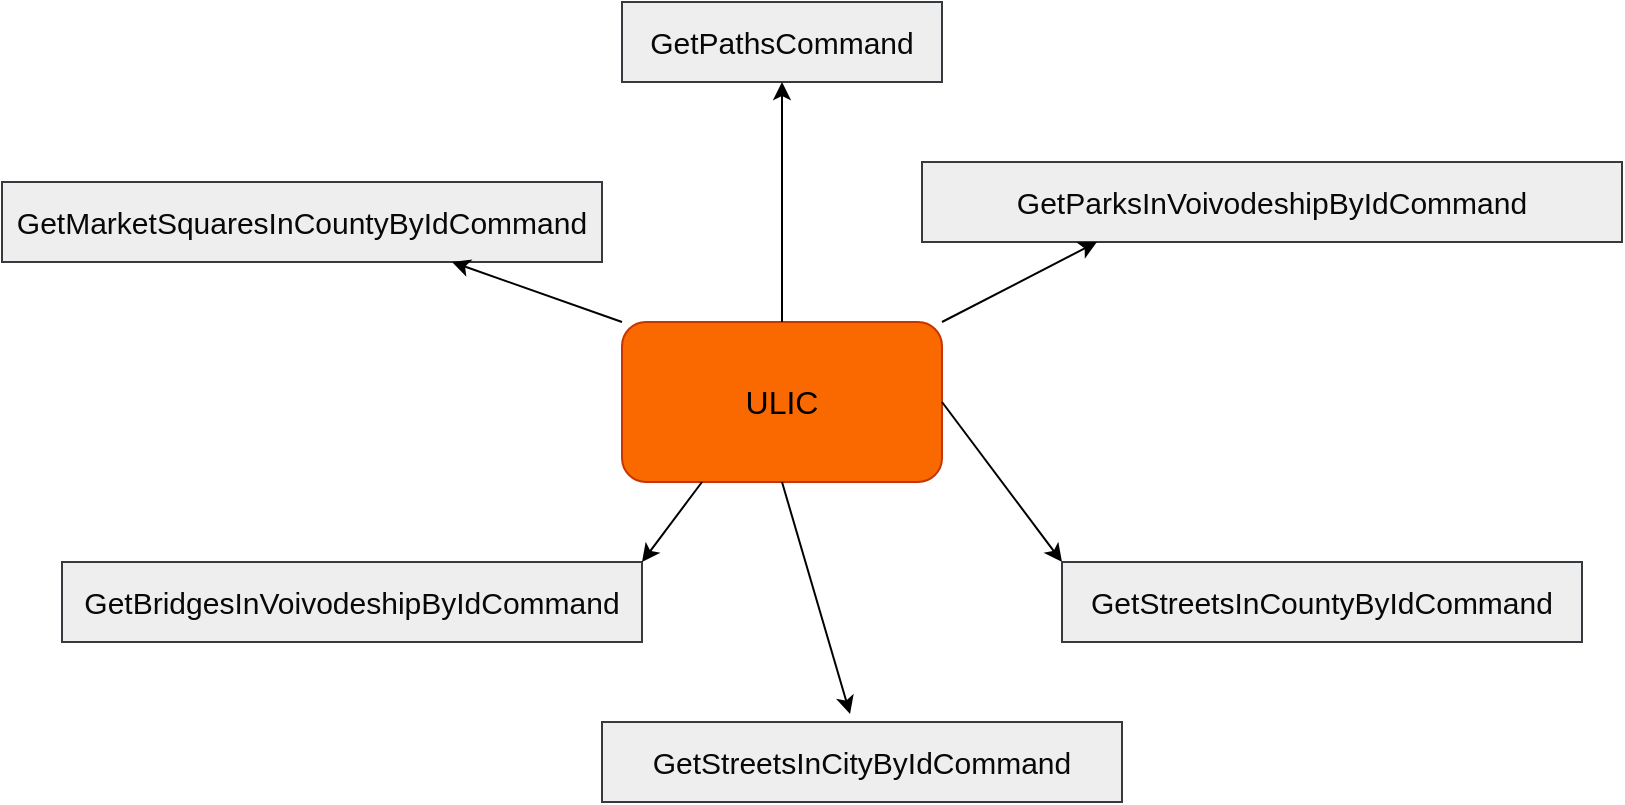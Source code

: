 <mxfile>
    <diagram id="6Jn8YRYJU19RoWJHTPrF" name="Page-1">
        <mxGraphModel dx="1103" dy="790" grid="1" gridSize="10" guides="1" tooltips="1" connect="1" arrows="1" fold="1" page="1" pageScale="1" pageWidth="850" pageHeight="1100" math="0" shadow="0">
            <root>
                <mxCell id="0"/>
                <mxCell id="1" parent="0"/>
                <mxCell id="3" value="&lt;span style=&quot;font-size: 16px&quot;&gt;ULIC&lt;/span&gt;" style="rounded=1;whiteSpace=wrap;html=1;fillColor=#fa6800;fontColor=#000000;strokeColor=#C73500;" vertex="1" parent="1">
                    <mxGeometry x="320" y="360" width="160" height="80" as="geometry"/>
                </mxCell>
                <mxCell id="4" value="GetPathsCommand" style="text;html=1;strokeColor=#36393d;fillColor=#eeeeee;align=center;verticalAlign=middle;whiteSpace=wrap;rounded=0;fontSize=15;fontColor=#080808;" vertex="1" parent="1">
                    <mxGeometry x="320" y="200" width="160" height="40" as="geometry"/>
                </mxCell>
                <mxCell id="7" value="GetBridgesInVoivodeshipByIdCommand" style="text;html=1;strokeColor=#36393d;fillColor=#eeeeee;align=center;verticalAlign=middle;whiteSpace=wrap;rounded=0;fontSize=15;fontColor=#080808;" vertex="1" parent="1">
                    <mxGeometry x="40" y="480" width="290" height="40" as="geometry"/>
                </mxCell>
                <mxCell id="8" value="GetStreetsInCityByIdCommand" style="text;html=1;strokeColor=#36393d;fillColor=#eeeeee;align=center;verticalAlign=middle;whiteSpace=wrap;rounded=0;fontSize=15;fontColor=#080808;" vertex="1" parent="1">
                    <mxGeometry x="310" y="560" width="260" height="40" as="geometry"/>
                </mxCell>
                <mxCell id="9" value="GetParksInVoivodeshipByIdCommand" style="text;html=1;strokeColor=#36393d;fillColor=#eeeeee;align=center;verticalAlign=middle;whiteSpace=wrap;rounded=0;fontSize=15;fontColor=#080808;" vertex="1" parent="1">
                    <mxGeometry x="470" y="280" width="350" height="40" as="geometry"/>
                </mxCell>
                <mxCell id="11" value="GetMarketSquaresInCountyByIdCommand" style="text;html=1;strokeColor=#36393d;fillColor=#eeeeee;align=center;verticalAlign=middle;whiteSpace=wrap;rounded=0;fontSize=15;fontColor=#080808;" vertex="1" parent="1">
                    <mxGeometry x="10" y="290" width="300" height="40" as="geometry"/>
                </mxCell>
                <mxCell id="12" value="" style="endArrow=classic;html=1;fontSize=16;fontColor=#080808;entryX=0.5;entryY=1;entryDx=0;entryDy=0;exitX=0.5;exitY=0;exitDx=0;exitDy=0;" edge="1" parent="1" source="3" target="4">
                    <mxGeometry width="50" height="50" relative="1" as="geometry">
                        <mxPoint x="360" y="340" as="sourcePoint"/>
                        <mxPoint x="410" y="290" as="targetPoint"/>
                    </mxGeometry>
                </mxCell>
                <mxCell id="13" value="" style="endArrow=classic;html=1;fontSize=16;fontColor=#080808;entryX=0.25;entryY=1;entryDx=0;entryDy=0;exitX=1;exitY=0;exitDx=0;exitDy=0;" edge="1" parent="1" source="3" target="9">
                    <mxGeometry width="50" height="50" relative="1" as="geometry">
                        <mxPoint x="510" y="450" as="sourcePoint"/>
                        <mxPoint x="510" y="290" as="targetPoint"/>
                    </mxGeometry>
                </mxCell>
                <mxCell id="15" value="" style="endArrow=classic;html=1;fontSize=16;fontColor=#080808;entryX=0.75;entryY=1;entryDx=0;entryDy=0;exitX=0;exitY=0;exitDx=0;exitDy=0;" edge="1" parent="1" source="3" target="11">
                    <mxGeometry width="50" height="50" relative="1" as="geometry">
                        <mxPoint x="300" y="440" as="sourcePoint"/>
                        <mxPoint x="300" y="280" as="targetPoint"/>
                    </mxGeometry>
                </mxCell>
                <mxCell id="18" value="" style="endArrow=classic;html=1;fontSize=16;fontColor=#080808;entryX=1;entryY=0;entryDx=0;entryDy=0;exitX=0.25;exitY=1;exitDx=0;exitDy=0;" edge="1" parent="1" source="3" target="7">
                    <mxGeometry width="50" height="50" relative="1" as="geometry">
                        <mxPoint x="440" y="400" as="sourcePoint"/>
                        <mxPoint x="440" y="240" as="targetPoint"/>
                    </mxGeometry>
                </mxCell>
                <mxCell id="19" value="" style="endArrow=classic;html=1;fontSize=16;fontColor=#080808;entryX=0.477;entryY=-0.1;entryDx=0;entryDy=0;exitX=0.5;exitY=1;exitDx=0;exitDy=0;entryPerimeter=0;" edge="1" parent="1" source="3" target="8">
                    <mxGeometry width="50" height="50" relative="1" as="geometry">
                        <mxPoint x="450" y="410" as="sourcePoint"/>
                        <mxPoint x="450" y="250" as="targetPoint"/>
                    </mxGeometry>
                </mxCell>
                <mxCell id="21" value="" style="endArrow=classic;html=1;fontSize=16;fontColor=#080808;exitX=1;exitY=0.5;exitDx=0;exitDy=0;entryX=0;entryY=0;entryDx=0;entryDy=0;" edge="1" parent="1" source="3" target="22">
                    <mxGeometry width="50" height="50" relative="1" as="geometry">
                        <mxPoint x="530" y="430" as="sourcePoint"/>
                        <mxPoint x="570" y="440" as="targetPoint"/>
                    </mxGeometry>
                </mxCell>
                <mxCell id="22" value="GetStreetsInCountyByIdCommand" style="text;html=1;strokeColor=#36393d;fillColor=#eeeeee;align=center;verticalAlign=middle;whiteSpace=wrap;rounded=0;fontSize=15;fontColor=#080808;" vertex="1" parent="1">
                    <mxGeometry x="540" y="480" width="260" height="40" as="geometry"/>
                </mxCell>
            </root>
        </mxGraphModel>
    </diagram>
</mxfile>